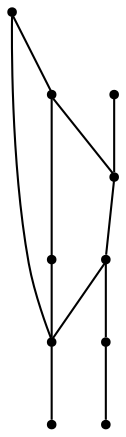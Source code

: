 graph {
  node [shape=point,comment="{\"directed\":false,\"doi\":\"10.1007/978-3-030-92931-2_17\",\"figure\":\"6\"}"]

  v0 [pos="1222.790646994612,1523.4658330516631"]
  v1 [pos="1222.790646994612,1474.858679222446"]
  v2 [pos="1186.1972930851641,1523.4658330516631"]
  v3 [pos="1186.1972930851641,1474.858679222446"]
  v4 [pos="1149.6039391757163,1523.4658330516631"]
  v5 [pos="1113.0231757729725,1523.4658330516631"]
  v6 [pos="1149.6039391757163,1474.8586792224457"]
  v7 [pos="1113.0231757729725,1474.8586792224457"]
  v8 [pos="1076.4256250279566,1523.4658330516631"]
  v9 [pos="1076.4256250279568,1474.858679222446"]

  v0 -- v5 [id="-1",pos="1222.790646994612,1523.4658330516631 1208.9178162591313,1697.0538542400905 1056.9477296260764,1826.52706107556 883.3617778113027,1812.650076401372 719.4814533665951,1799.5522946478907 593.1696748051506,1662.7446352511356 593.1696748051506,1498.3455365097036 626.8082021210123,1574.7525699622074 690.8600522070981,1633.6153924598802 769.8268200178978,1660.6943154392159 906.2144942064451,1707.4578831588944 1053.15798119419,1649.9480162331574 1113.0231757729725,1523.4658330516631"]
  v2 -- v7 [id="-3",pos="1186.1972930851641,1523.4658330516631 1172.3244623496832,1676.8467201651883 1036.7402843079483,1789.9383524259645 883.3575809757345,1776.0612405764996 739.6721749308689,1763.0677425499612 629.6296202142682,1642.616731373655 629.6296202142682,1498.3455365097036 663.26814753013,1570.4685435892802 723.7569478073491,1625.2974934834122 798.368862832108,1647.117337242904 932.8235833986929,1686.435608857593 1073.7002254454246,1609.315885154128 1113.0231757729725,1474.8586792224457"]
  v6 -- v5 [id="-6",pos="1149.6039391757163,1474.8586792224457 1142.817857117548,1494.6623013057329 1134.1550021250741,1513.2925189699029 1113.0231757729725,1523.4658330516631"]
  v9 -- v7 [id="-8",pos="1076.4256250279568,1474.858679222446 1113.0231757729725,1474.8586792224457 1113.0231757729725,1474.8586792224457 1113.0231757729725,1474.8586792224457"]
  v7 -- v6 [id="-9",pos="1113.0231757729725,1474.8586792224457 1149.6039391757163,1474.8586792224457 1149.6039391757163,1474.8586792224457 1149.6039391757163,1474.8586792224457"]
  v6 -- v3 [id="-10",pos="1149.6039391757163,1474.8586792224457 1186.1972930851641,1474.858679222446 1186.1972930851641,1474.858679222446 1186.1972930851641,1474.858679222446"]
  v3 -- v1 [id="-11",pos="1186.1972930851641,1474.858679222446 1222.790646994612,1474.858679222446 1222.790646994612,1474.858679222446 1222.790646994612,1474.858679222446"]
  v0 -- v2 [id="-12",pos="1222.790646994612,1523.4658330516631 1186.1972930851641,1523.4658330516631 1186.1972930851641,1523.4658330516631 1186.1972930851641,1523.4658330516631"]
  v2 -- v4 [id="-13",pos="1186.1972930851641,1523.4658330516631 1149.6039391757163,1523.4658330516631 1149.6039391757163,1523.4658330516631 1149.6039391757163,1523.4658330516631"]
  v4 -- v5 [id="-14",pos="1149.6039391757163,1523.4658330516631 1113.0231757729725,1523.4658330516631 1113.0231757729725,1523.4658330516631 1113.0231757729725,1523.4658330516631"]
  v5 -- v8 [id="-15",pos="1113.0231757729725,1523.4658330516631 1076.4256250279566,1523.4658330516631 1076.4256250279566,1523.4658330516631 1076.4256250279566,1523.4658330516631"]
}
